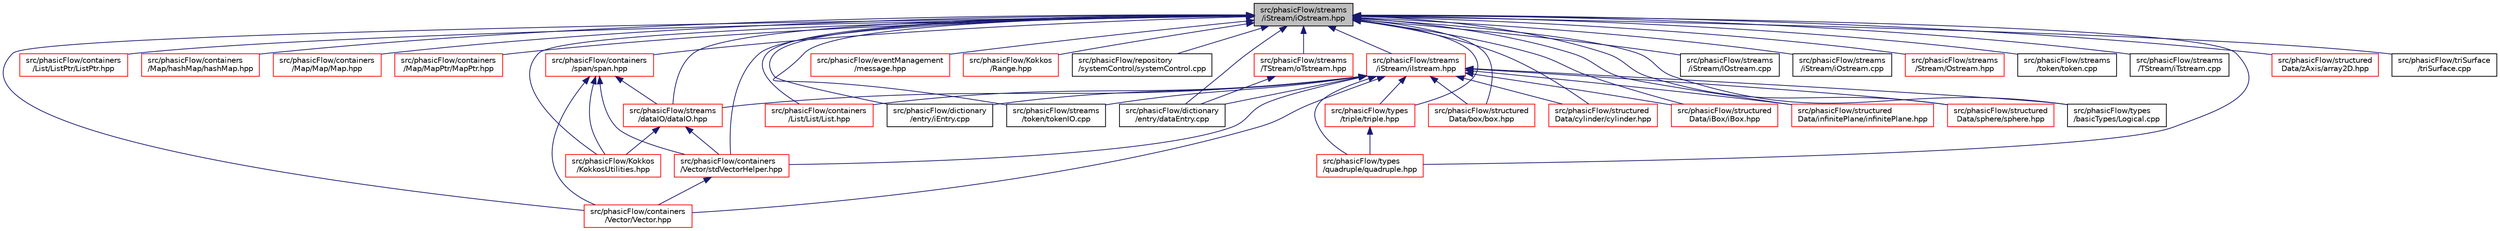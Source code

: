 digraph "src/phasicFlow/streams/iStream/iOstream.hpp"
{
 // LATEX_PDF_SIZE
  edge [fontname="Helvetica",fontsize="10",labelfontname="Helvetica",labelfontsize="10"];
  node [fontname="Helvetica",fontsize="10",shape=record];
  Node1 [label="src/phasicFlow/streams\l/iStream/iOstream.hpp",height=0.2,width=0.4,color="black", fillcolor="grey75", style="filled", fontcolor="black",tooltip=" "];
  Node1 -> Node2 [dir="back",color="midnightblue",fontsize="10",style="solid",fontname="Helvetica"];
  Node2 [label="src/phasicFlow/containers\l/List/List/List.hpp",height=0.2,width=0.4,color="red", fillcolor="white", style="filled",URL="$List_8hpp.html",tooltip=" "];
  Node1 -> Node370 [dir="back",color="midnightblue",fontsize="10",style="solid",fontname="Helvetica"];
  Node370 [label="src/phasicFlow/containers\l/List/ListPtr/ListPtr.hpp",height=0.2,width=0.4,color="red", fillcolor="white", style="filled",URL="$ListPtr_8hpp.html",tooltip=" "];
  Node1 -> Node371 [dir="back",color="midnightblue",fontsize="10",style="solid",fontname="Helvetica"];
  Node371 [label="src/phasicFlow/containers\l/Map/hashMap/hashMap.hpp",height=0.2,width=0.4,color="red", fillcolor="white", style="filled",URL="$hashMap_8hpp.html",tooltip=" "];
  Node1 -> Node373 [dir="back",color="midnightblue",fontsize="10",style="solid",fontname="Helvetica"];
  Node373 [label="src/phasicFlow/containers\l/Map/Map/Map.hpp",height=0.2,width=0.4,color="red", fillcolor="white", style="filled",URL="$Map_8hpp.html",tooltip=" "];
  Node1 -> Node415 [dir="back",color="midnightblue",fontsize="10",style="solid",fontname="Helvetica"];
  Node415 [label="src/phasicFlow/containers\l/Map/MapPtr/MapPtr.hpp",height=0.2,width=0.4,color="red", fillcolor="white", style="filled",URL="$MapPtr_8hpp.html",tooltip=" "];
  Node1 -> Node416 [dir="back",color="midnightblue",fontsize="10",style="solid",fontname="Helvetica"];
  Node416 [label="src/phasicFlow/containers\l/span/span.hpp",height=0.2,width=0.4,color="red", fillcolor="white", style="filled",URL="$span_8hpp.html",tooltip=" "];
  Node416 -> Node382 [dir="back",color="midnightblue",fontsize="10",style="solid",fontname="Helvetica"];
  Node382 [label="src/phasicFlow/containers\l/Vector/stdVectorHelper.hpp",height=0.2,width=0.4,color="red", fillcolor="white", style="filled",URL="$stdVectorHelper_8hpp.html",tooltip=" "];
  Node382 -> Node383 [dir="back",color="midnightblue",fontsize="10",style="solid",fontname="Helvetica"];
  Node383 [label="src/phasicFlow/containers\l/Vector/Vector.hpp",height=0.2,width=0.4,color="red", fillcolor="white", style="filled",URL="$Vector_8hpp.html",tooltip=" "];
  Node416 -> Node383 [dir="back",color="midnightblue",fontsize="10",style="solid",fontname="Helvetica"];
  Node416 -> Node400 [dir="back",color="midnightblue",fontsize="10",style="solid",fontname="Helvetica"];
  Node400 [label="src/phasicFlow/Kokkos\l/KokkosUtilities.hpp",height=0.2,width=0.4,color="red", fillcolor="white", style="filled",URL="$KokkosUtilities_8hpp.html",tooltip=" "];
  Node416 -> Node381 [dir="back",color="midnightblue",fontsize="10",style="solid",fontname="Helvetica"];
  Node381 [label="src/phasicFlow/streams\l/dataIO/dataIO.hpp",height=0.2,width=0.4,color="red", fillcolor="white", style="filled",URL="$dataIO_8hpp.html",tooltip=" "];
  Node381 -> Node382 [dir="back",color="midnightblue",fontsize="10",style="solid",fontname="Helvetica"];
  Node381 -> Node400 [dir="back",color="midnightblue",fontsize="10",style="solid",fontname="Helvetica"];
  Node1 -> Node382 [dir="back",color="midnightblue",fontsize="10",style="solid",fontname="Helvetica"];
  Node1 -> Node383 [dir="back",color="midnightblue",fontsize="10",style="solid",fontname="Helvetica"];
  Node1 -> Node189 [dir="back",color="midnightblue",fontsize="10",style="solid",fontname="Helvetica"];
  Node189 [label="src/phasicFlow/dictionary\l/entry/dataEntry.cpp",height=0.2,width=0.4,color="black", fillcolor="white", style="filled",URL="$dataEntry_8cpp.html",tooltip=" "];
  Node1 -> Node190 [dir="back",color="midnightblue",fontsize="10",style="solid",fontname="Helvetica"];
  Node190 [label="src/phasicFlow/dictionary\l/entry/iEntry.cpp",height=0.2,width=0.4,color="black", fillcolor="white", style="filled",URL="$iEntry_8cpp.html",tooltip=" "];
  Node1 -> Node417 [dir="back",color="midnightblue",fontsize="10",style="solid",fontname="Helvetica"];
  Node417 [label="src/phasicFlow/eventManagement\l/message.hpp",height=0.2,width=0.4,color="red", fillcolor="white", style="filled",URL="$message_8hpp.html",tooltip=" "];
  Node1 -> Node400 [dir="back",color="midnightblue",fontsize="10",style="solid",fontname="Helvetica"];
  Node1 -> Node419 [dir="back",color="midnightblue",fontsize="10",style="solid",fontname="Helvetica"];
  Node419 [label="src/phasicFlow/Kokkos\l/Range.hpp",height=0.2,width=0.4,color="red", fillcolor="white", style="filled",URL="$Range_8hpp.html",tooltip=" "];
  Node1 -> Node167 [dir="back",color="midnightblue",fontsize="10",style="solid",fontname="Helvetica"];
  Node167 [label="src/phasicFlow/repository\l/systemControl/systemControl.cpp",height=0.2,width=0.4,color="black", fillcolor="white", style="filled",URL="$systemControl_8cpp.html",tooltip=" "];
  Node1 -> Node381 [dir="back",color="midnightblue",fontsize="10",style="solid",fontname="Helvetica"];
  Node1 -> Node420 [dir="back",color="midnightblue",fontsize="10",style="solid",fontname="Helvetica"];
  Node420 [label="src/phasicFlow/streams\l/iStream/iIstream.hpp",height=0.2,width=0.4,color="red", fillcolor="white", style="filled",URL="$iIstream_8hpp.html",tooltip=" "];
  Node420 -> Node2 [dir="back",color="midnightblue",fontsize="10",style="solid",fontname="Helvetica"];
  Node420 -> Node382 [dir="back",color="midnightblue",fontsize="10",style="solid",fontname="Helvetica"];
  Node420 -> Node383 [dir="back",color="midnightblue",fontsize="10",style="solid",fontname="Helvetica"];
  Node420 -> Node189 [dir="back",color="midnightblue",fontsize="10",style="solid",fontname="Helvetica"];
  Node420 -> Node190 [dir="back",color="midnightblue",fontsize="10",style="solid",fontname="Helvetica"];
  Node420 -> Node381 [dir="back",color="midnightblue",fontsize="10",style="solid",fontname="Helvetica"];
  Node420 -> Node424 [dir="back",color="midnightblue",fontsize="10",style="solid",fontname="Helvetica"];
  Node424 [label="src/phasicFlow/streams\l/token/tokenIO.cpp",height=0.2,width=0.4,color="black", fillcolor="white", style="filled",URL="$tokenIO_8cpp.html",tooltip=" "];
  Node420 -> Node214 [dir="back",color="midnightblue",fontsize="10",style="solid",fontname="Helvetica"];
  Node214 [label="src/phasicFlow/structured\lData/box/box.hpp",height=0.2,width=0.4,color="red", fillcolor="white", style="filled",URL="$box_8hpp.html",tooltip=" "];
  Node420 -> Node268 [dir="back",color="midnightblue",fontsize="10",style="solid",fontname="Helvetica"];
  Node268 [label="src/phasicFlow/structured\lData/cylinder/cylinder.hpp",height=0.2,width=0.4,color="red", fillcolor="white", style="filled",URL="$cylinder_8hpp.html",tooltip=" "];
  Node420 -> Node272 [dir="back",color="midnightblue",fontsize="10",style="solid",fontname="Helvetica"];
  Node272 [label="src/phasicFlow/structured\lData/iBox/iBox.hpp",height=0.2,width=0.4,color="red", fillcolor="white", style="filled",URL="$iBox_8hpp.html",tooltip=" "];
  Node420 -> Node425 [dir="back",color="midnightblue",fontsize="10",style="solid",fontname="Helvetica"];
  Node425 [label="src/phasicFlow/structured\lData/infinitePlane/infinitePlane.hpp",height=0.2,width=0.4,color="red", fillcolor="white", style="filled",URL="$infinitePlane_8hpp.html",tooltip=" "];
  Node420 -> Node280 [dir="back",color="midnightblue",fontsize="10",style="solid",fontname="Helvetica"];
  Node280 [label="src/phasicFlow/structured\lData/sphere/sphere.hpp",height=0.2,width=0.4,color="red", fillcolor="white", style="filled",URL="$sphere_8hpp.html",tooltip=" "];
  Node420 -> Node429 [dir="back",color="midnightblue",fontsize="10",style="solid",fontname="Helvetica"];
  Node429 [label="src/phasicFlow/types\l/basicTypes/Logical.cpp",height=0.2,width=0.4,color="black", fillcolor="white", style="filled",URL="$Logical_8cpp.html",tooltip=" "];
  Node420 -> Node430 [dir="back",color="midnightblue",fontsize="10",style="solid",fontname="Helvetica"];
  Node430 [label="src/phasicFlow/types\l/quadruple/quadruple.hpp",height=0.2,width=0.4,color="red", fillcolor="white", style="filled",URL="$quadruple_8hpp.html",tooltip=" "];
  Node420 -> Node473 [dir="back",color="midnightblue",fontsize="10",style="solid",fontname="Helvetica"];
  Node473 [label="src/phasicFlow/types\l/triple/triple.hpp",height=0.2,width=0.4,color="red", fillcolor="white", style="filled",URL="$triple_8hpp.html",tooltip=" "];
  Node473 -> Node430 [dir="back",color="midnightblue",fontsize="10",style="solid",fontname="Helvetica"];
  Node1 -> Node474 [dir="back",color="midnightblue",fontsize="10",style="solid",fontname="Helvetica"];
  Node474 [label="src/phasicFlow/streams\l/iStream/IOstream.cpp",height=0.2,width=0.4,color="black", fillcolor="white", style="filled",URL="$IOstream_8cpp.html",tooltip=" "];
  Node1 -> Node475 [dir="back",color="midnightblue",fontsize="10",style="solid",fontname="Helvetica"];
  Node475 [label="src/phasicFlow/streams\l/iStream/iOstream.cpp",height=0.2,width=0.4,color="black", fillcolor="white", style="filled",URL="$iOstream_8cpp.html",tooltip=" "];
  Node1 -> Node476 [dir="back",color="midnightblue",fontsize="10",style="solid",fontname="Helvetica"];
  Node476 [label="src/phasicFlow/streams\l/Stream/Ostream.hpp",height=0.2,width=0.4,color="red", fillcolor="white", style="filled",URL="$Ostream_8hpp.html",tooltip=" "];
  Node1 -> Node482 [dir="back",color="midnightblue",fontsize="10",style="solid",fontname="Helvetica"];
  Node482 [label="src/phasicFlow/streams\l/token/token.cpp",height=0.2,width=0.4,color="black", fillcolor="white", style="filled",URL="$token_8cpp.html",tooltip=" "];
  Node1 -> Node424 [dir="back",color="midnightblue",fontsize="10",style="solid",fontname="Helvetica"];
  Node1 -> Node361 [dir="back",color="midnightblue",fontsize="10",style="solid",fontname="Helvetica"];
  Node361 [label="src/phasicFlow/streams\l/TStream/iTstream.cpp",height=0.2,width=0.4,color="black", fillcolor="white", style="filled",URL="$iTstream_8cpp.html",tooltip=" "];
  Node1 -> Node362 [dir="back",color="midnightblue",fontsize="10",style="solid",fontname="Helvetica"];
  Node362 [label="src/phasicFlow/streams\l/TStream/oTstream.hpp",height=0.2,width=0.4,color="red", fillcolor="white", style="filled",URL="$oTstream_8hpp.html",tooltip=" "];
  Node362 -> Node189 [dir="back",color="midnightblue",fontsize="10",style="solid",fontname="Helvetica"];
  Node1 -> Node214 [dir="back",color="midnightblue",fontsize="10",style="solid",fontname="Helvetica"];
  Node1 -> Node268 [dir="back",color="midnightblue",fontsize="10",style="solid",fontname="Helvetica"];
  Node1 -> Node272 [dir="back",color="midnightblue",fontsize="10",style="solid",fontname="Helvetica"];
  Node1 -> Node425 [dir="back",color="midnightblue",fontsize="10",style="solid",fontname="Helvetica"];
  Node1 -> Node280 [dir="back",color="midnightblue",fontsize="10",style="solid",fontname="Helvetica"];
  Node1 -> Node483 [dir="back",color="midnightblue",fontsize="10",style="solid",fontname="Helvetica"];
  Node483 [label="src/phasicFlow/structured\lData/zAxis/array2D.hpp",height=0.2,width=0.4,color="red", fillcolor="white", style="filled",URL="$array2D_8hpp.html",tooltip=" "];
  Node1 -> Node321 [dir="back",color="midnightblue",fontsize="10",style="solid",fontname="Helvetica"];
  Node321 [label="src/phasicFlow/triSurface\l/triSurface.cpp",height=0.2,width=0.4,color="black", fillcolor="white", style="filled",URL="$triSurface_8cpp.html",tooltip=" "];
  Node1 -> Node429 [dir="back",color="midnightblue",fontsize="10",style="solid",fontname="Helvetica"];
  Node1 -> Node430 [dir="back",color="midnightblue",fontsize="10",style="solid",fontname="Helvetica"];
  Node1 -> Node473 [dir="back",color="midnightblue",fontsize="10",style="solid",fontname="Helvetica"];
}
